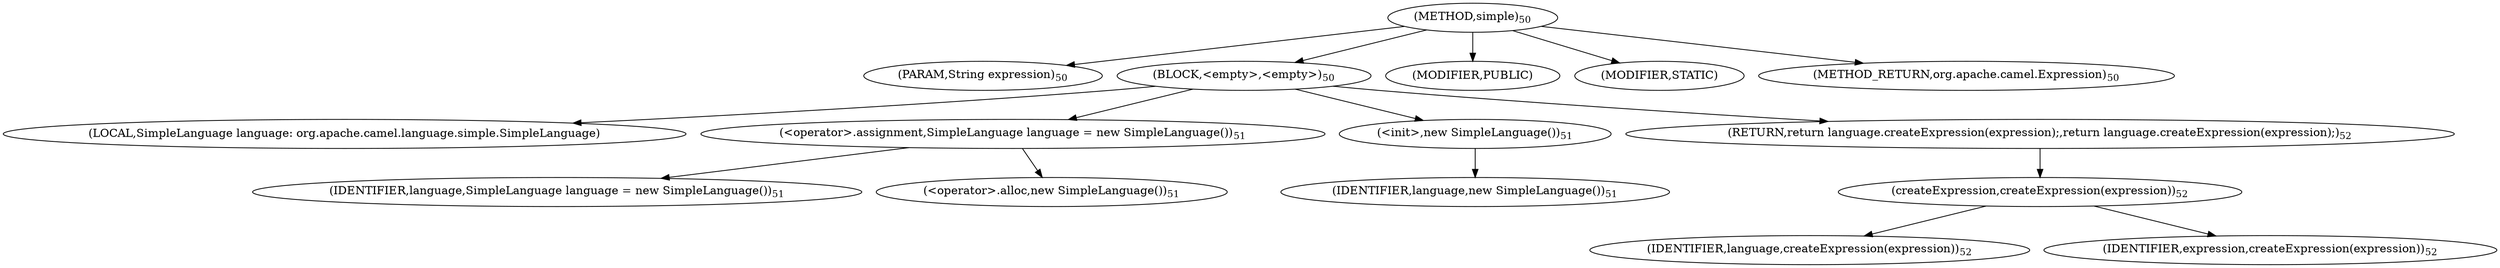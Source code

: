 digraph "simple" {  
"22" [label = <(METHOD,simple)<SUB>50</SUB>> ]
"23" [label = <(PARAM,String expression)<SUB>50</SUB>> ]
"24" [label = <(BLOCK,&lt;empty&gt;,&lt;empty&gt;)<SUB>50</SUB>> ]
"4" [label = <(LOCAL,SimpleLanguage language: org.apache.camel.language.simple.SimpleLanguage)> ]
"25" [label = <(&lt;operator&gt;.assignment,SimpleLanguage language = new SimpleLanguage())<SUB>51</SUB>> ]
"26" [label = <(IDENTIFIER,language,SimpleLanguage language = new SimpleLanguage())<SUB>51</SUB>> ]
"27" [label = <(&lt;operator&gt;.alloc,new SimpleLanguage())<SUB>51</SUB>> ]
"28" [label = <(&lt;init&gt;,new SimpleLanguage())<SUB>51</SUB>> ]
"3" [label = <(IDENTIFIER,language,new SimpleLanguage())<SUB>51</SUB>> ]
"29" [label = <(RETURN,return language.createExpression(expression);,return language.createExpression(expression);)<SUB>52</SUB>> ]
"30" [label = <(createExpression,createExpression(expression))<SUB>52</SUB>> ]
"31" [label = <(IDENTIFIER,language,createExpression(expression))<SUB>52</SUB>> ]
"32" [label = <(IDENTIFIER,expression,createExpression(expression))<SUB>52</SUB>> ]
"33" [label = <(MODIFIER,PUBLIC)> ]
"34" [label = <(MODIFIER,STATIC)> ]
"35" [label = <(METHOD_RETURN,org.apache.camel.Expression)<SUB>50</SUB>> ]
  "22" -> "23" 
  "22" -> "24" 
  "22" -> "33" 
  "22" -> "34" 
  "22" -> "35" 
  "24" -> "4" 
  "24" -> "25" 
  "24" -> "28" 
  "24" -> "29" 
  "25" -> "26" 
  "25" -> "27" 
  "28" -> "3" 
  "29" -> "30" 
  "30" -> "31" 
  "30" -> "32" 
}
